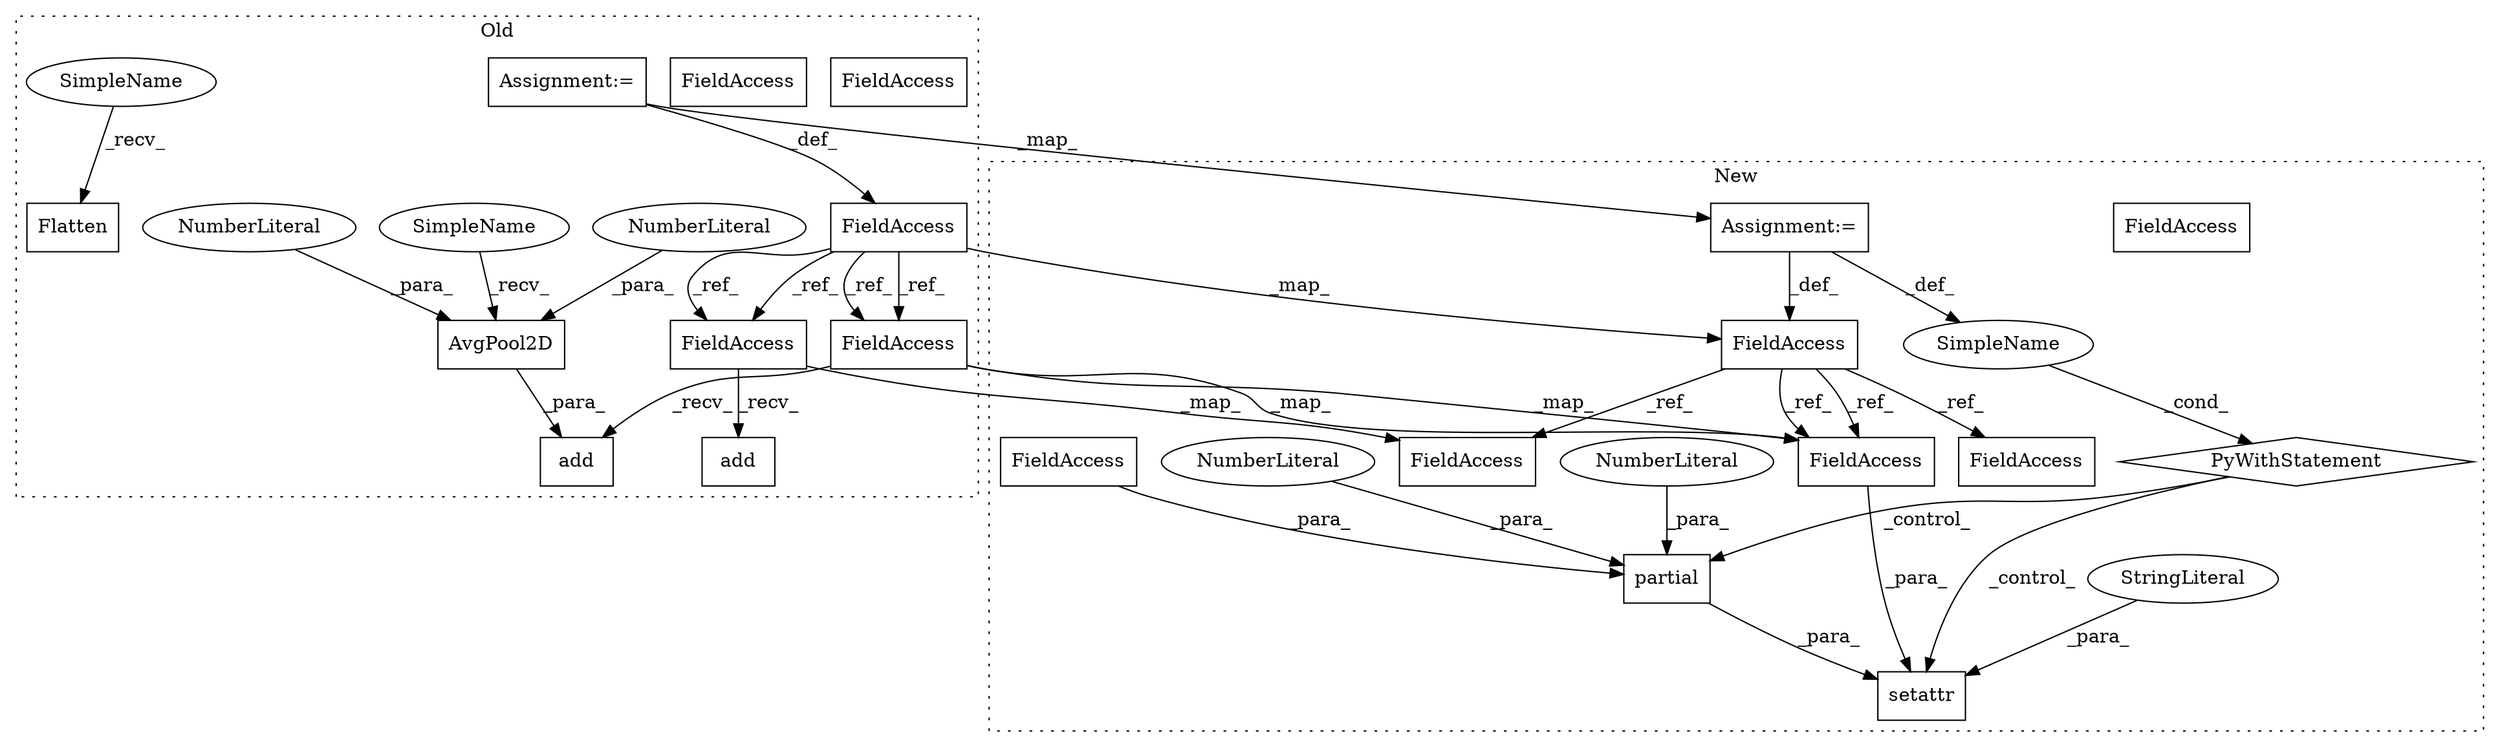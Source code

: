 digraph G {
subgraph cluster0 {
1 [label="add" a="32" s="7187,7203" l="4,1" shape="box"];
5 [label="FieldAccess" a="22" s="6772" l="11" shape="box"];
8 [label="FieldAccess" a="22" s="7175" l="11" shape="box"];
10 [label="FieldAccess" a="22" s="7024" l="11" shape="box"];
11 [label="add" a="32" s="7036,7057" l="4,1" shape="box"];
14 [label="Assignment:=" a="7" s="6783" l="1" shape="box"];
20 [label="AvgPool2D" a="32" s="7043,7056" l="10,1" shape="box"];
21 [label="Flatten" a="32" s="6988" l="9" shape="box"];
22 [label="NumberLiteral" a="34" s="7055" l="1" shape="ellipse"];
23 [label="NumberLiteral" a="34" s="7053" l="1" shape="ellipse"];
25 [label="SimpleName" a="42" s="7040" l="2" shape="ellipse"];
26 [label="SimpleName" a="42" s="6985" l="2" shape="ellipse"];
27 [label="FieldAccess" a="22" s="7175" l="11" shape="box"];
28 [label="FieldAccess" a="22" s="7024" l="11" shape="box"];
label = "Old";
style="dotted";
}
subgraph cluster1 {
2 [label="setattr" a="32" s="8325,8405" l="8,1" shape="box"];
3 [label="SimpleName" a="42" s="" l="" shape="ellipse"];
4 [label="PyWithStatement" a="104" s="7952,7986" l="10,2" shape="diamond"];
6 [label="FieldAccess" a="22" s="7914" l="11" shape="box"];
7 [label="FieldAccess" a="22" s="8572" l="11" shape="box"];
9 [label="FieldAccess" a="22" s="8333" l="11" shape="box"];
12 [label="StringLiteral" a="45" s="8345" l="10" shape="ellipse"];
13 [label="Assignment:=" a="7" s="7925" l="1" shape="box"];
15 [label="partial" a="32" s="8356,8404" l="8,1" shape="box"];
16 [label="FieldAccess" a="22" s="8364" l="36" shape="box"];
17 [label="NumberLiteral" a="34" s="8401" l="1" shape="ellipse"];
18 [label="NumberLiteral" a="34" s="8403" l="1" shape="ellipse"];
19 [label="FieldAccess" a="22" s="8118" l="11" shape="box"];
24 [label="FieldAccess" a="22" s="8333" l="11" shape="box"];
label = "New";
style="dotted";
}
3 -> 4 [label="_cond_"];
4 -> 2 [label="_control_"];
4 -> 15 [label="_control_"];
5 -> 28 [label="_ref_"];
5 -> 27 [label="_ref_"];
5 -> 6 [label="_map_"];
5 -> 28 [label="_ref_"];
5 -> 27 [label="_ref_"];
6 -> 7 [label="_ref_"];
6 -> 24 [label="_ref_"];
6 -> 24 [label="_ref_"];
6 -> 19 [label="_ref_"];
12 -> 2 [label="_para_"];
13 -> 3 [label="_def_"];
13 -> 6 [label="_def_"];
14 -> 13 [label="_map_"];
14 -> 5 [label="_def_"];
15 -> 2 [label="_para_"];
16 -> 15 [label="_para_"];
17 -> 15 [label="_para_"];
18 -> 15 [label="_para_"];
20 -> 11 [label="_para_"];
22 -> 20 [label="_para_"];
23 -> 20 [label="_para_"];
24 -> 2 [label="_para_"];
25 -> 20 [label="_recv_"];
26 -> 21 [label="_recv_"];
27 -> 7 [label="_map_"];
27 -> 1 [label="_recv_"];
28 -> 24 [label="_map_"];
28 -> 11 [label="_recv_"];
28 -> 24 [label="_map_"];
}
